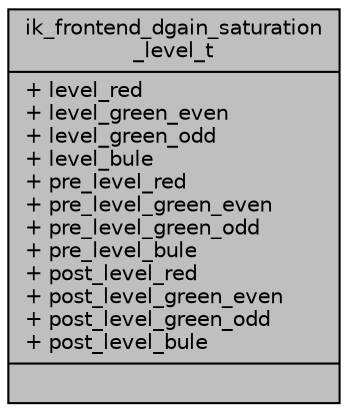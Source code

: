 digraph "ik_frontend_dgain_saturation_level_t"
{
 // INTERACTIVE_SVG=YES
 // LATEX_PDF_SIZE
  bgcolor="transparent";
  edge [fontname="Helvetica",fontsize="10",labelfontname="Helvetica",labelfontsize="10"];
  node [fontname="Helvetica",fontsize="10",shape=record];
  Node1 [label="{ik_frontend_dgain_saturation\l_level_t\n|+ level_red\l+ level_green_even\l+ level_green_odd\l+ level_bule\l+ pre_level_red\l+ pre_level_green_even\l+ pre_level_green_odd\l+ pre_level_bule\l+ post_level_red\l+ post_level_green_even\l+ post_level_green_odd\l+ post_level_bule\l|}",height=0.2,width=0.4,color="black", fillcolor="grey75", style="filled", fontcolor="black",tooltip=" "];
}
